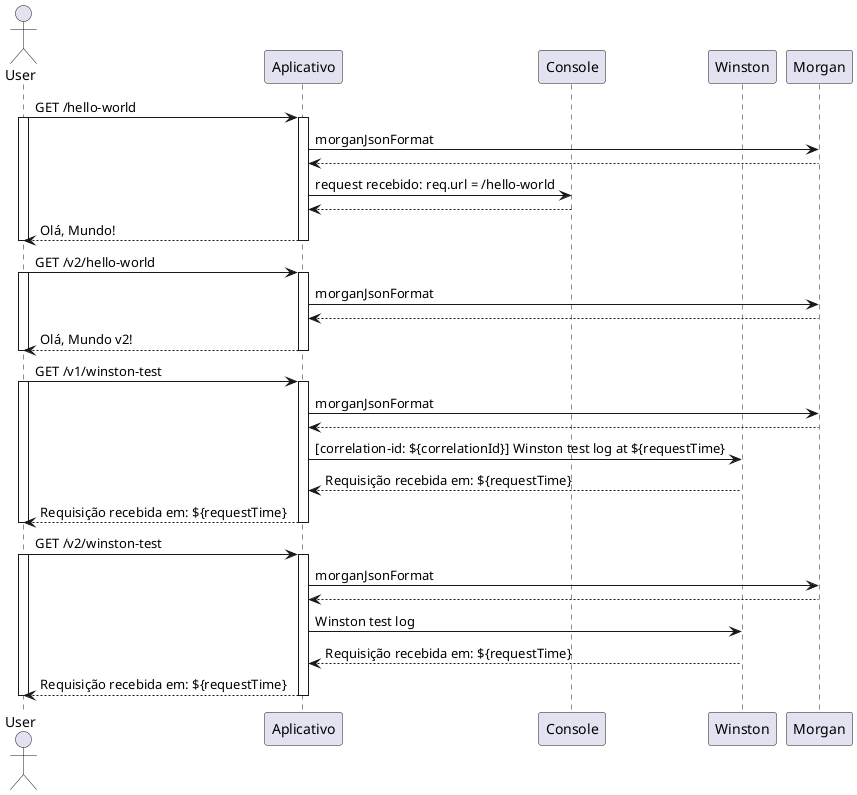 plantuml
@startuml
actor User

participant app as "Aplicativo"
participant console as "Console"
participant winston as "Winston"
participant morgan as "Morgan"

User -> app: GET /hello-world
activate User
activate app
app -> morgan: morganJsonFormat
morgan --> app
app -> console: request recebido: req.url = /hello-world
console --> app
app --> User: Olá, Mundo!
deactivate app
deactivate User

User -> app: GET /v2/hello-world
activate User
activate app
app -> morgan: morganJsonFormat
morgan --> app
app --> User: Olá, Mundo v2!
deactivate app
deactivate User

User -> app: GET /v1/winston-test
activate User
activate app
app -> morgan: morganJsonFormat
morgan --> app
app -> winston: [correlation-id: ${correlationId}] Winston test log at ${requestTime}
winston --> app: Requisição recebida em: ${requestTime}
app --> User: Requisição recebida em: ${requestTime}
deactivate app
deactivate User

User -> app: GET /v2/winston-test
activate User
activate app
app -> morgan: morganJsonFormat
morgan --> app
app -> winston: Winston test log
winston --> app: Requisição recebida em: ${requestTime}
app --> User: Requisição recebida em: ${requestTime}
deactivate app
deactivate User

@enduml